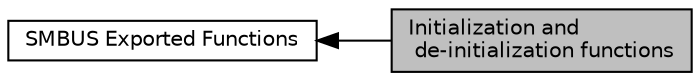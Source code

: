 digraph "Initialization and de-initialization functions"
{
  edge [fontname="Helvetica",fontsize="10",labelfontname="Helvetica",labelfontsize="10"];
  node [fontname="Helvetica",fontsize="10",shape=record];
  rankdir=LR;
  Node0 [label="Initialization and\l de-initialization functions",height=0.2,width=0.4,color="black", fillcolor="grey75", style="filled", fontcolor="black"];
  Node1 [label="SMBUS Exported Functions",height=0.2,width=0.4,color="black", fillcolor="white", style="filled",URL="$group___s_m_b_u_s___exported___functions.html"];
  Node1->Node0 [shape=plaintext, dir="back", style="solid"];
}
